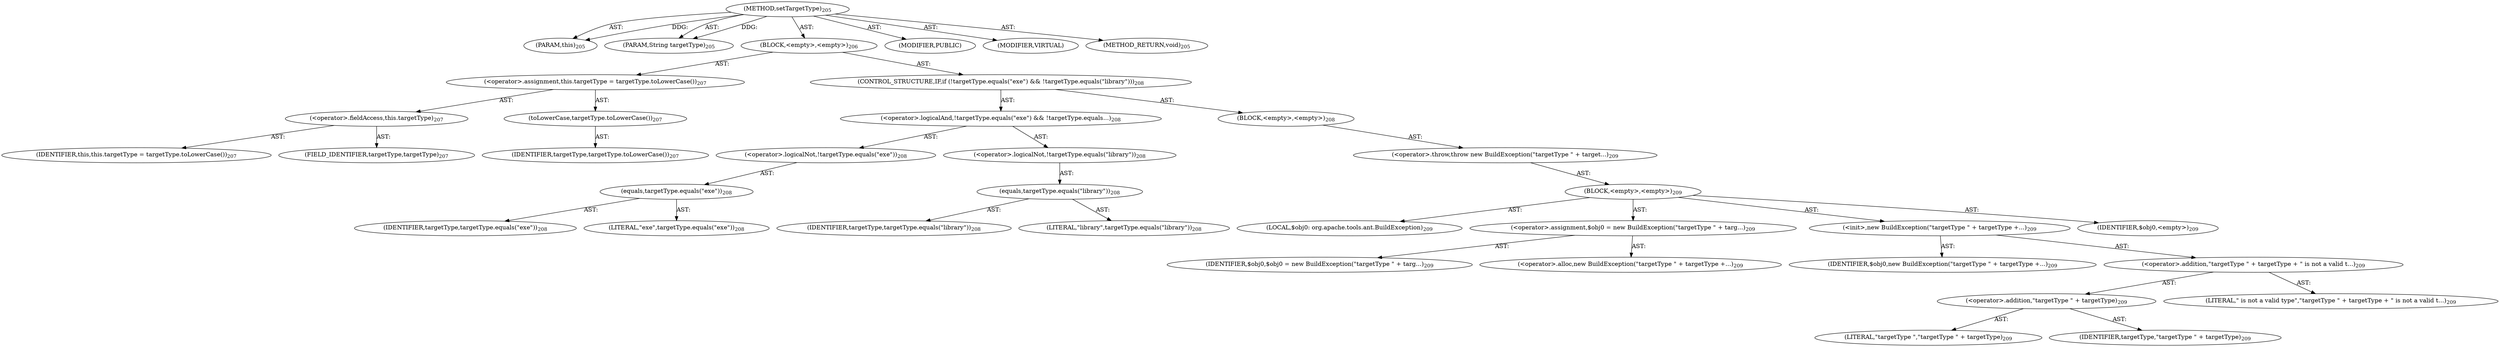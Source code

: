 digraph "setTargetType" {  
"111669149698" [label = <(METHOD,setTargetType)<SUB>205</SUB>> ]
"115964116992" [label = <(PARAM,this)<SUB>205</SUB>> ]
"115964117003" [label = <(PARAM,String targetType)<SUB>205</SUB>> ]
"25769803778" [label = <(BLOCK,&lt;empty&gt;,&lt;empty&gt;)<SUB>206</SUB>> ]
"30064771096" [label = <(&lt;operator&gt;.assignment,this.targetType = targetType.toLowerCase())<SUB>207</SUB>> ]
"30064771097" [label = <(&lt;operator&gt;.fieldAccess,this.targetType)<SUB>207</SUB>> ]
"68719476736" [label = <(IDENTIFIER,this,this.targetType = targetType.toLowerCase())<SUB>207</SUB>> ]
"55834574858" [label = <(FIELD_IDENTIFIER,targetType,targetType)<SUB>207</SUB>> ]
"30064771098" [label = <(toLowerCase,targetType.toLowerCase())<SUB>207</SUB>> ]
"68719476768" [label = <(IDENTIFIER,targetType,targetType.toLowerCase())<SUB>207</SUB>> ]
"47244640256" [label = <(CONTROL_STRUCTURE,IF,if (!targetType.equals(&quot;exe&quot;) &amp;&amp; !targetType.equals(&quot;library&quot;)))<SUB>208</SUB>> ]
"30064771099" [label = <(&lt;operator&gt;.logicalAnd,!targetType.equals(&quot;exe&quot;) &amp;&amp; !targetType.equals...)<SUB>208</SUB>> ]
"30064771100" [label = <(&lt;operator&gt;.logicalNot,!targetType.equals(&quot;exe&quot;))<SUB>208</SUB>> ]
"30064771101" [label = <(equals,targetType.equals(&quot;exe&quot;))<SUB>208</SUB>> ]
"68719476769" [label = <(IDENTIFIER,targetType,targetType.equals(&quot;exe&quot;))<SUB>208</SUB>> ]
"90194313225" [label = <(LITERAL,&quot;exe&quot;,targetType.equals(&quot;exe&quot;))<SUB>208</SUB>> ]
"30064771102" [label = <(&lt;operator&gt;.logicalNot,!targetType.equals(&quot;library&quot;))<SUB>208</SUB>> ]
"30064771103" [label = <(equals,targetType.equals(&quot;library&quot;))<SUB>208</SUB>> ]
"68719476770" [label = <(IDENTIFIER,targetType,targetType.equals(&quot;library&quot;))<SUB>208</SUB>> ]
"90194313226" [label = <(LITERAL,&quot;library&quot;,targetType.equals(&quot;library&quot;))<SUB>208</SUB>> ]
"25769803779" [label = <(BLOCK,&lt;empty&gt;,&lt;empty&gt;)<SUB>208</SUB>> ]
"30064771104" [label = <(&lt;operator&gt;.throw,throw new BuildException(&quot;targetType &quot; + target...)<SUB>209</SUB>> ]
"25769803780" [label = <(BLOCK,&lt;empty&gt;,&lt;empty&gt;)<SUB>209</SUB>> ]
"94489280512" [label = <(LOCAL,$obj0: org.apache.tools.ant.BuildException)<SUB>209</SUB>> ]
"30064771105" [label = <(&lt;operator&gt;.assignment,$obj0 = new BuildException(&quot;targetType &quot; + targ...)<SUB>209</SUB>> ]
"68719476771" [label = <(IDENTIFIER,$obj0,$obj0 = new BuildException(&quot;targetType &quot; + targ...)<SUB>209</SUB>> ]
"30064771106" [label = <(&lt;operator&gt;.alloc,new BuildException(&quot;targetType &quot; + targetType +...)<SUB>209</SUB>> ]
"30064771107" [label = <(&lt;init&gt;,new BuildException(&quot;targetType &quot; + targetType +...)<SUB>209</SUB>> ]
"68719476772" [label = <(IDENTIFIER,$obj0,new BuildException(&quot;targetType &quot; + targetType +...)<SUB>209</SUB>> ]
"30064771108" [label = <(&lt;operator&gt;.addition,&quot;targetType &quot; + targetType + &quot; is not a valid t...)<SUB>209</SUB>> ]
"30064771109" [label = <(&lt;operator&gt;.addition,&quot;targetType &quot; + targetType)<SUB>209</SUB>> ]
"90194313227" [label = <(LITERAL,&quot;targetType &quot;,&quot;targetType &quot; + targetType)<SUB>209</SUB>> ]
"68719476773" [label = <(IDENTIFIER,targetType,&quot;targetType &quot; + targetType)<SUB>209</SUB>> ]
"90194313228" [label = <(LITERAL,&quot; is not a valid type&quot;,&quot;targetType &quot; + targetType + &quot; is not a valid t...)<SUB>209</SUB>> ]
"68719476774" [label = <(IDENTIFIER,$obj0,&lt;empty&gt;)<SUB>209</SUB>> ]
"133143986197" [label = <(MODIFIER,PUBLIC)> ]
"133143986198" [label = <(MODIFIER,VIRTUAL)> ]
"128849018882" [label = <(METHOD_RETURN,void)<SUB>205</SUB>> ]
  "111669149698" -> "115964116992"  [ label = "AST: "] 
  "111669149698" -> "115964117003"  [ label = "AST: "] 
  "111669149698" -> "25769803778"  [ label = "AST: "] 
  "111669149698" -> "133143986197"  [ label = "AST: "] 
  "111669149698" -> "133143986198"  [ label = "AST: "] 
  "111669149698" -> "128849018882"  [ label = "AST: "] 
  "25769803778" -> "30064771096"  [ label = "AST: "] 
  "25769803778" -> "47244640256"  [ label = "AST: "] 
  "30064771096" -> "30064771097"  [ label = "AST: "] 
  "30064771096" -> "30064771098"  [ label = "AST: "] 
  "30064771097" -> "68719476736"  [ label = "AST: "] 
  "30064771097" -> "55834574858"  [ label = "AST: "] 
  "30064771098" -> "68719476768"  [ label = "AST: "] 
  "47244640256" -> "30064771099"  [ label = "AST: "] 
  "47244640256" -> "25769803779"  [ label = "AST: "] 
  "30064771099" -> "30064771100"  [ label = "AST: "] 
  "30064771099" -> "30064771102"  [ label = "AST: "] 
  "30064771100" -> "30064771101"  [ label = "AST: "] 
  "30064771101" -> "68719476769"  [ label = "AST: "] 
  "30064771101" -> "90194313225"  [ label = "AST: "] 
  "30064771102" -> "30064771103"  [ label = "AST: "] 
  "30064771103" -> "68719476770"  [ label = "AST: "] 
  "30064771103" -> "90194313226"  [ label = "AST: "] 
  "25769803779" -> "30064771104"  [ label = "AST: "] 
  "30064771104" -> "25769803780"  [ label = "AST: "] 
  "25769803780" -> "94489280512"  [ label = "AST: "] 
  "25769803780" -> "30064771105"  [ label = "AST: "] 
  "25769803780" -> "30064771107"  [ label = "AST: "] 
  "25769803780" -> "68719476774"  [ label = "AST: "] 
  "30064771105" -> "68719476771"  [ label = "AST: "] 
  "30064771105" -> "30064771106"  [ label = "AST: "] 
  "30064771107" -> "68719476772"  [ label = "AST: "] 
  "30064771107" -> "30064771108"  [ label = "AST: "] 
  "30064771108" -> "30064771109"  [ label = "AST: "] 
  "30064771108" -> "90194313228"  [ label = "AST: "] 
  "30064771109" -> "90194313227"  [ label = "AST: "] 
  "30064771109" -> "68719476773"  [ label = "AST: "] 
  "111669149698" -> "115964116992"  [ label = "DDG: "] 
  "111669149698" -> "115964117003"  [ label = "DDG: "] 
}
